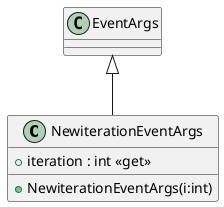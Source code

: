 @startuml
class NewiterationEventArgs {
    + iteration : int <<get>>
    + NewiterationEventArgs(i:int)
}
EventArgs <|-- NewiterationEventArgs
@enduml
